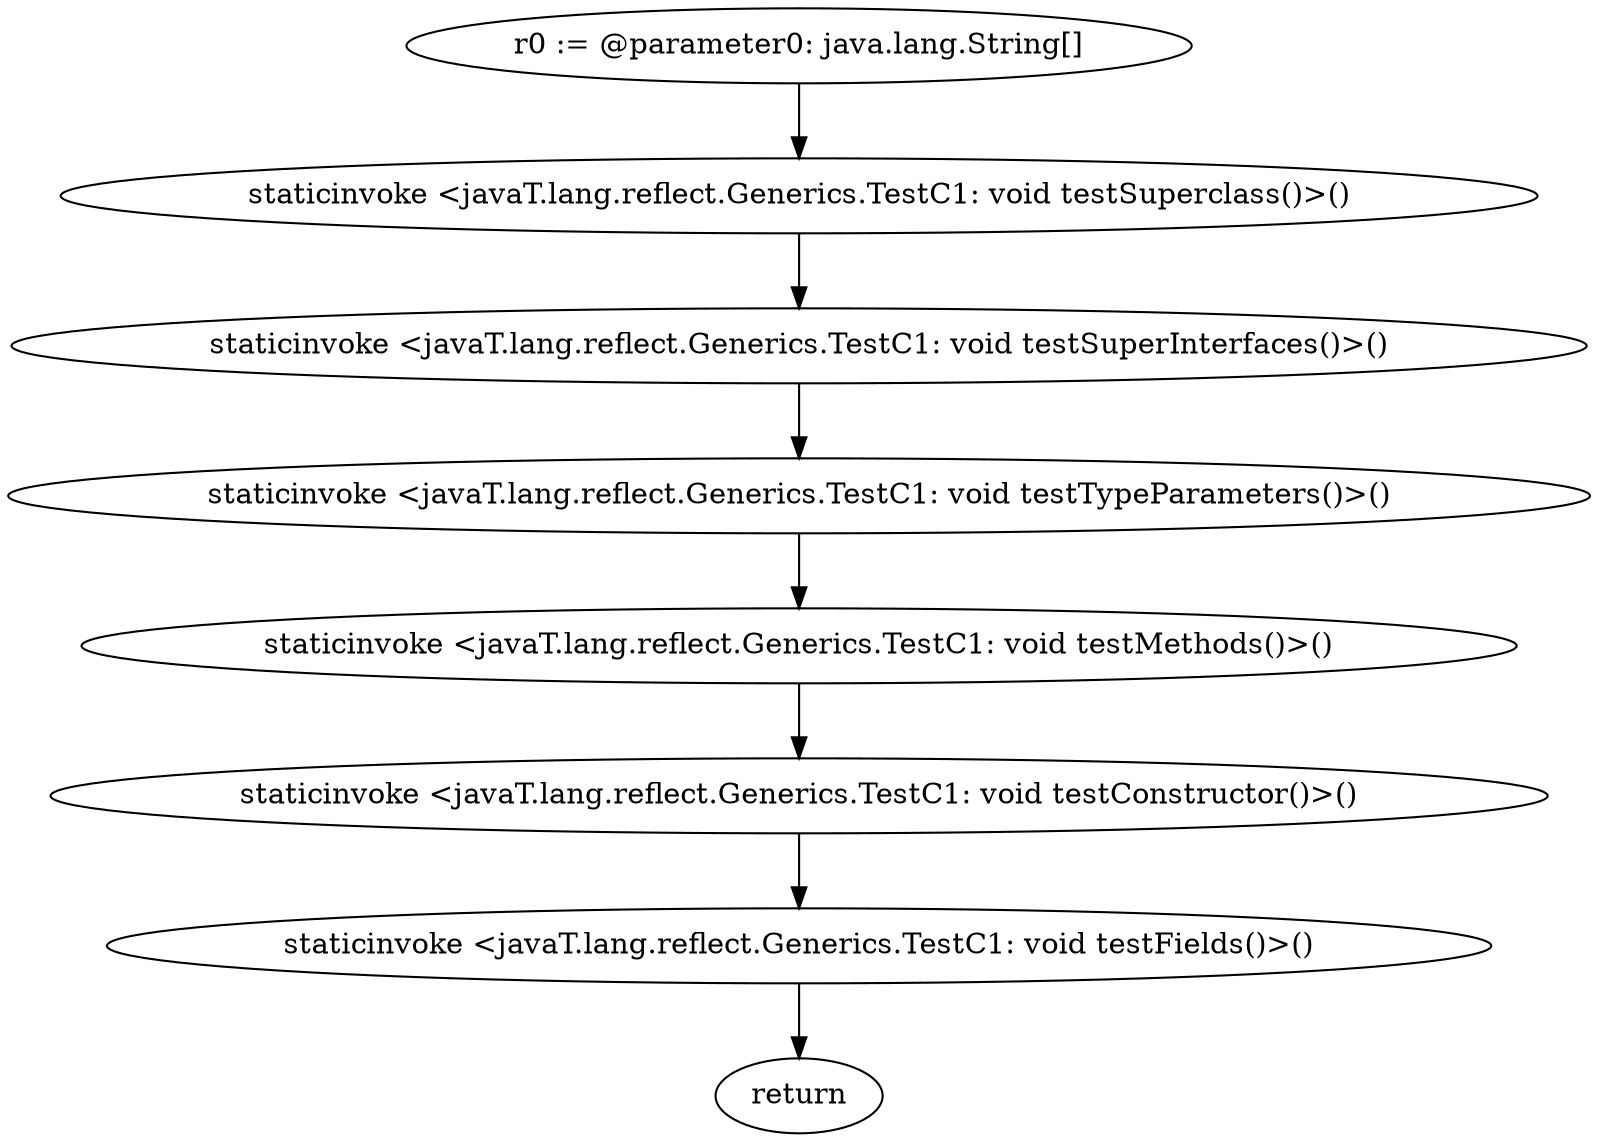 digraph "unitGraph" {
    "r0 := @parameter0: java.lang.String[]"
    "staticinvoke <javaT.lang.reflect.Generics.TestC1: void testSuperclass()>()"
    "staticinvoke <javaT.lang.reflect.Generics.TestC1: void testSuperInterfaces()>()"
    "staticinvoke <javaT.lang.reflect.Generics.TestC1: void testTypeParameters()>()"
    "staticinvoke <javaT.lang.reflect.Generics.TestC1: void testMethods()>()"
    "staticinvoke <javaT.lang.reflect.Generics.TestC1: void testConstructor()>()"
    "staticinvoke <javaT.lang.reflect.Generics.TestC1: void testFields()>()"
    "return"
    "r0 := @parameter0: java.lang.String[]"->"staticinvoke <javaT.lang.reflect.Generics.TestC1: void testSuperclass()>()";
    "staticinvoke <javaT.lang.reflect.Generics.TestC1: void testSuperclass()>()"->"staticinvoke <javaT.lang.reflect.Generics.TestC1: void testSuperInterfaces()>()";
    "staticinvoke <javaT.lang.reflect.Generics.TestC1: void testSuperInterfaces()>()"->"staticinvoke <javaT.lang.reflect.Generics.TestC1: void testTypeParameters()>()";
    "staticinvoke <javaT.lang.reflect.Generics.TestC1: void testTypeParameters()>()"->"staticinvoke <javaT.lang.reflect.Generics.TestC1: void testMethods()>()";
    "staticinvoke <javaT.lang.reflect.Generics.TestC1: void testMethods()>()"->"staticinvoke <javaT.lang.reflect.Generics.TestC1: void testConstructor()>()";
    "staticinvoke <javaT.lang.reflect.Generics.TestC1: void testConstructor()>()"->"staticinvoke <javaT.lang.reflect.Generics.TestC1: void testFields()>()";
    "staticinvoke <javaT.lang.reflect.Generics.TestC1: void testFields()>()"->"return";
}
